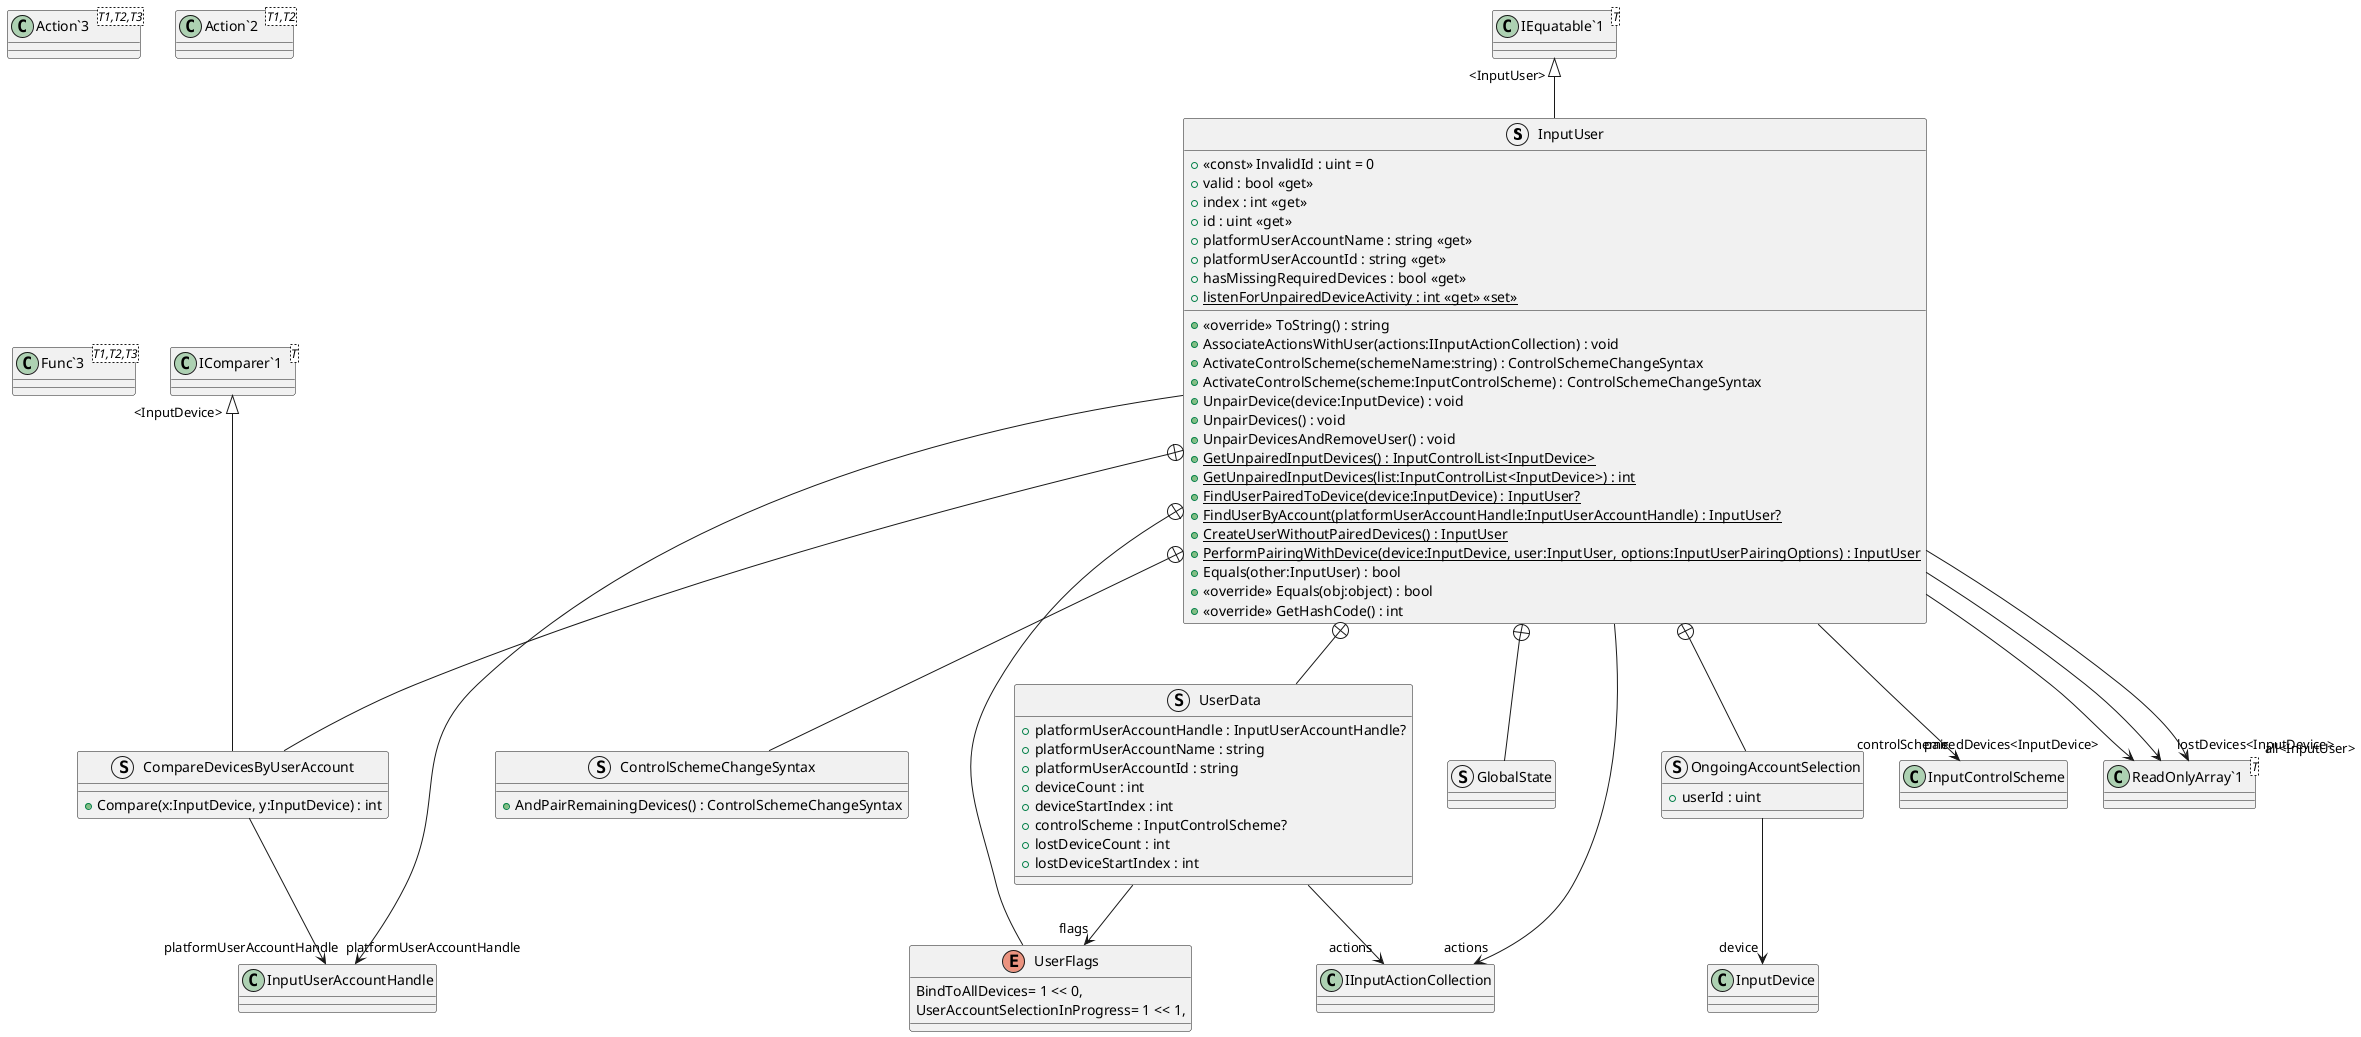 @startuml
struct InputUser {
    + <<const>> InvalidId : uint = 0
    + valid : bool <<get>>
    + index : int <<get>>
    + id : uint <<get>>
    + platformUserAccountName : string <<get>>
    + platformUserAccountId : string <<get>>
    + hasMissingRequiredDevices : bool <<get>>
    + {static} listenForUnpairedDeviceActivity : int <<get>> <<set>>
    + <<override>> ToString() : string
    + AssociateActionsWithUser(actions:IInputActionCollection) : void
    + ActivateControlScheme(schemeName:string) : ControlSchemeChangeSyntax
    + ActivateControlScheme(scheme:InputControlScheme) : ControlSchemeChangeSyntax
    + UnpairDevice(device:InputDevice) : void
    + UnpairDevices() : void
    + UnpairDevicesAndRemoveUser() : void
    + {static} GetUnpairedInputDevices() : InputControlList<InputDevice>
    + {static} GetUnpairedInputDevices(list:InputControlList<InputDevice>) : int
    + {static} FindUserPairedToDevice(device:InputDevice) : InputUser?
    + {static} FindUserByAccount(platformUserAccountHandle:InputUserAccountHandle) : InputUser?
    + {static} CreateUserWithoutPairedDevices() : InputUser
    + {static} PerformPairingWithDevice(device:InputDevice, user:InputUser, options:InputUserPairingOptions) : InputUser
    + Equals(other:InputUser) : bool
    + <<override>> Equals(obj:object) : bool
    + <<override>> GetHashCode() : int
}
class "IEquatable`1"<T> {
}
class "ReadOnlyArray`1"<T> {
}
class "Action`3"<T1,T2,T3> {
}
class "Action`2"<T1,T2> {
}
class "Func`3"<T1,T2,T3> {
}
struct ControlSchemeChangeSyntax {
    + AndPairRemainingDevices() : ControlSchemeChangeSyntax
}
enum UserFlags {
    BindToAllDevices= 1 << 0,
    UserAccountSelectionInProgress= 1 << 1,
}
struct UserData {
    + platformUserAccountHandle : InputUserAccountHandle?
    + platformUserAccountName : string
    + platformUserAccountId : string
    + deviceCount : int
    + deviceStartIndex : int
    + controlScheme : InputControlScheme?
    + lostDeviceCount : int
    + lostDeviceStartIndex : int
}
struct CompareDevicesByUserAccount {
    + Compare(x:InputDevice, y:InputDevice) : int
}
struct OngoingAccountSelection {
    + userId : uint
}
struct GlobalState {
}
class "IComparer`1"<T> {
}
"IEquatable`1" "<InputUser>" <|-- InputUser
InputUser --> "platformUserAccountHandle" InputUserAccountHandle
InputUser --> "pairedDevices<InputDevice>" "ReadOnlyArray`1"
InputUser --> "lostDevices<InputDevice>" "ReadOnlyArray`1"
InputUser --> "actions" IInputActionCollection
InputUser --> "controlScheme" InputControlScheme
InputUser --> "all<InputUser>" "ReadOnlyArray`1"
InputUser +-- ControlSchemeChangeSyntax
InputUser +-- UserFlags
InputUser +-- UserData
UserData --> "actions" IInputActionCollection
UserData --> "flags" UserFlags
InputUser +-- CompareDevicesByUserAccount
"IComparer`1" "<InputDevice>" <|-- CompareDevicesByUserAccount
CompareDevicesByUserAccount --> "platformUserAccountHandle" InputUserAccountHandle
InputUser +-- OngoingAccountSelection
OngoingAccountSelection --> "device" InputDevice
InputUser +-- GlobalState
@enduml
